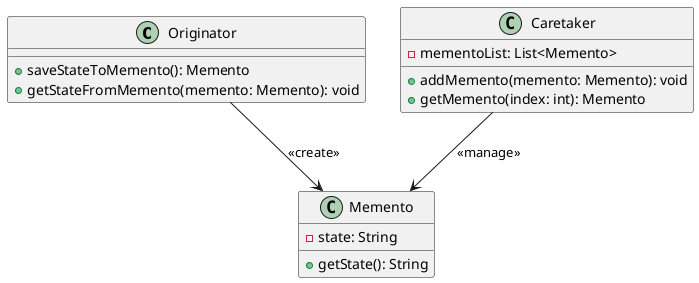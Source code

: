 @startuml

class Originator {
    +saveStateToMemento(): Memento
    +getStateFromMemento(memento: Memento): void
}

class Memento {
    -state: String
    +getState(): String
}

class Caretaker {
    -mementoList: List<Memento>
    +addMemento(memento: Memento): void
    +getMemento(index: int): Memento
}

Originator --> Memento: <<create>>
Caretaker --> Memento: <<manage>>

@enduml
